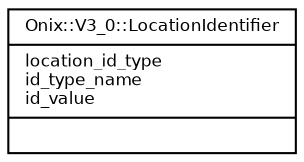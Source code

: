 digraph G {
  fontname = "Bitstream Vera Sans"
  fontsize = 8

  node [
    fontname = "Bitstream Vera Sans"
    fontsize = 8
    shape = "record"
  ]

  edge [
    fontname = "Bitstream Vera Sans"
    fontsize = 8
  ]

  LocationIdentifier [
    label = "{Onix::V3_0::LocationIdentifier\l|location_id_type\lid_type_name\lid_value\l|\l}"
  ]




}
